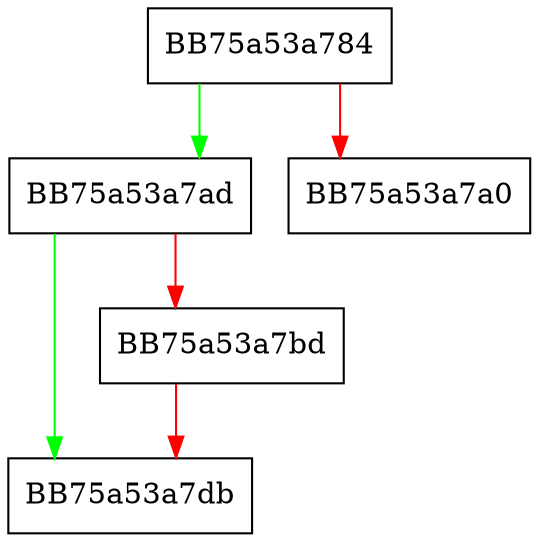 digraph _Clear_and_reserve_geometric {
  node [shape="box"];
  graph [splines=ortho];
  BB75a53a784 -> BB75a53a7ad [color="green"];
  BB75a53a784 -> BB75a53a7a0 [color="red"];
  BB75a53a7ad -> BB75a53a7db [color="green"];
  BB75a53a7ad -> BB75a53a7bd [color="red"];
  BB75a53a7bd -> BB75a53a7db [color="red"];
}